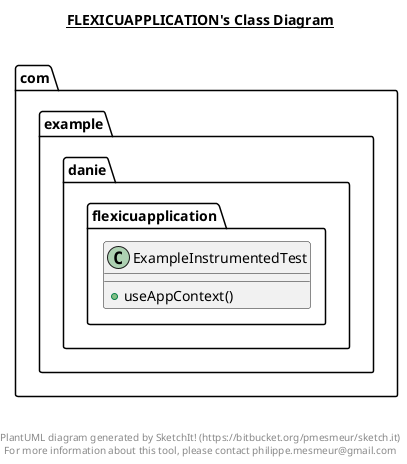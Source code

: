 @startuml

title __FLEXICUAPPLICATION's Class Diagram__\n

  package com.example.danie.flexicuapplication {
    class ExampleInstrumentedTest {
        + useAppContext()
    }
  }
  



right footer


PlantUML diagram generated by SketchIt! (https://bitbucket.org/pmesmeur/sketch.it)
For more information about this tool, please contact philippe.mesmeur@gmail.com
endfooter

@enduml
